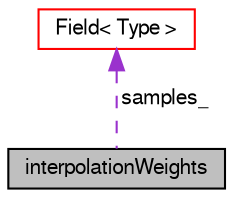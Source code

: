 digraph "interpolationWeights"
{
  bgcolor="transparent";
  edge [fontname="FreeSans",fontsize="10",labelfontname="FreeSans",labelfontsize="10"];
  node [fontname="FreeSans",fontsize="10",shape=record];
  Node3 [label="interpolationWeights",height=0.2,width=0.4,color="black", fillcolor="grey75", style="filled", fontcolor="black"];
  Node4 -> Node3 [dir="back",color="darkorchid3",fontsize="10",style="dashed",label=" samples_" ,fontname="FreeSans"];
  Node4 [label="Field\< Type \>",height=0.2,width=0.4,color="red",URL="$a26466.html",tooltip="Pre-declare SubField and related Field type. "];
}
